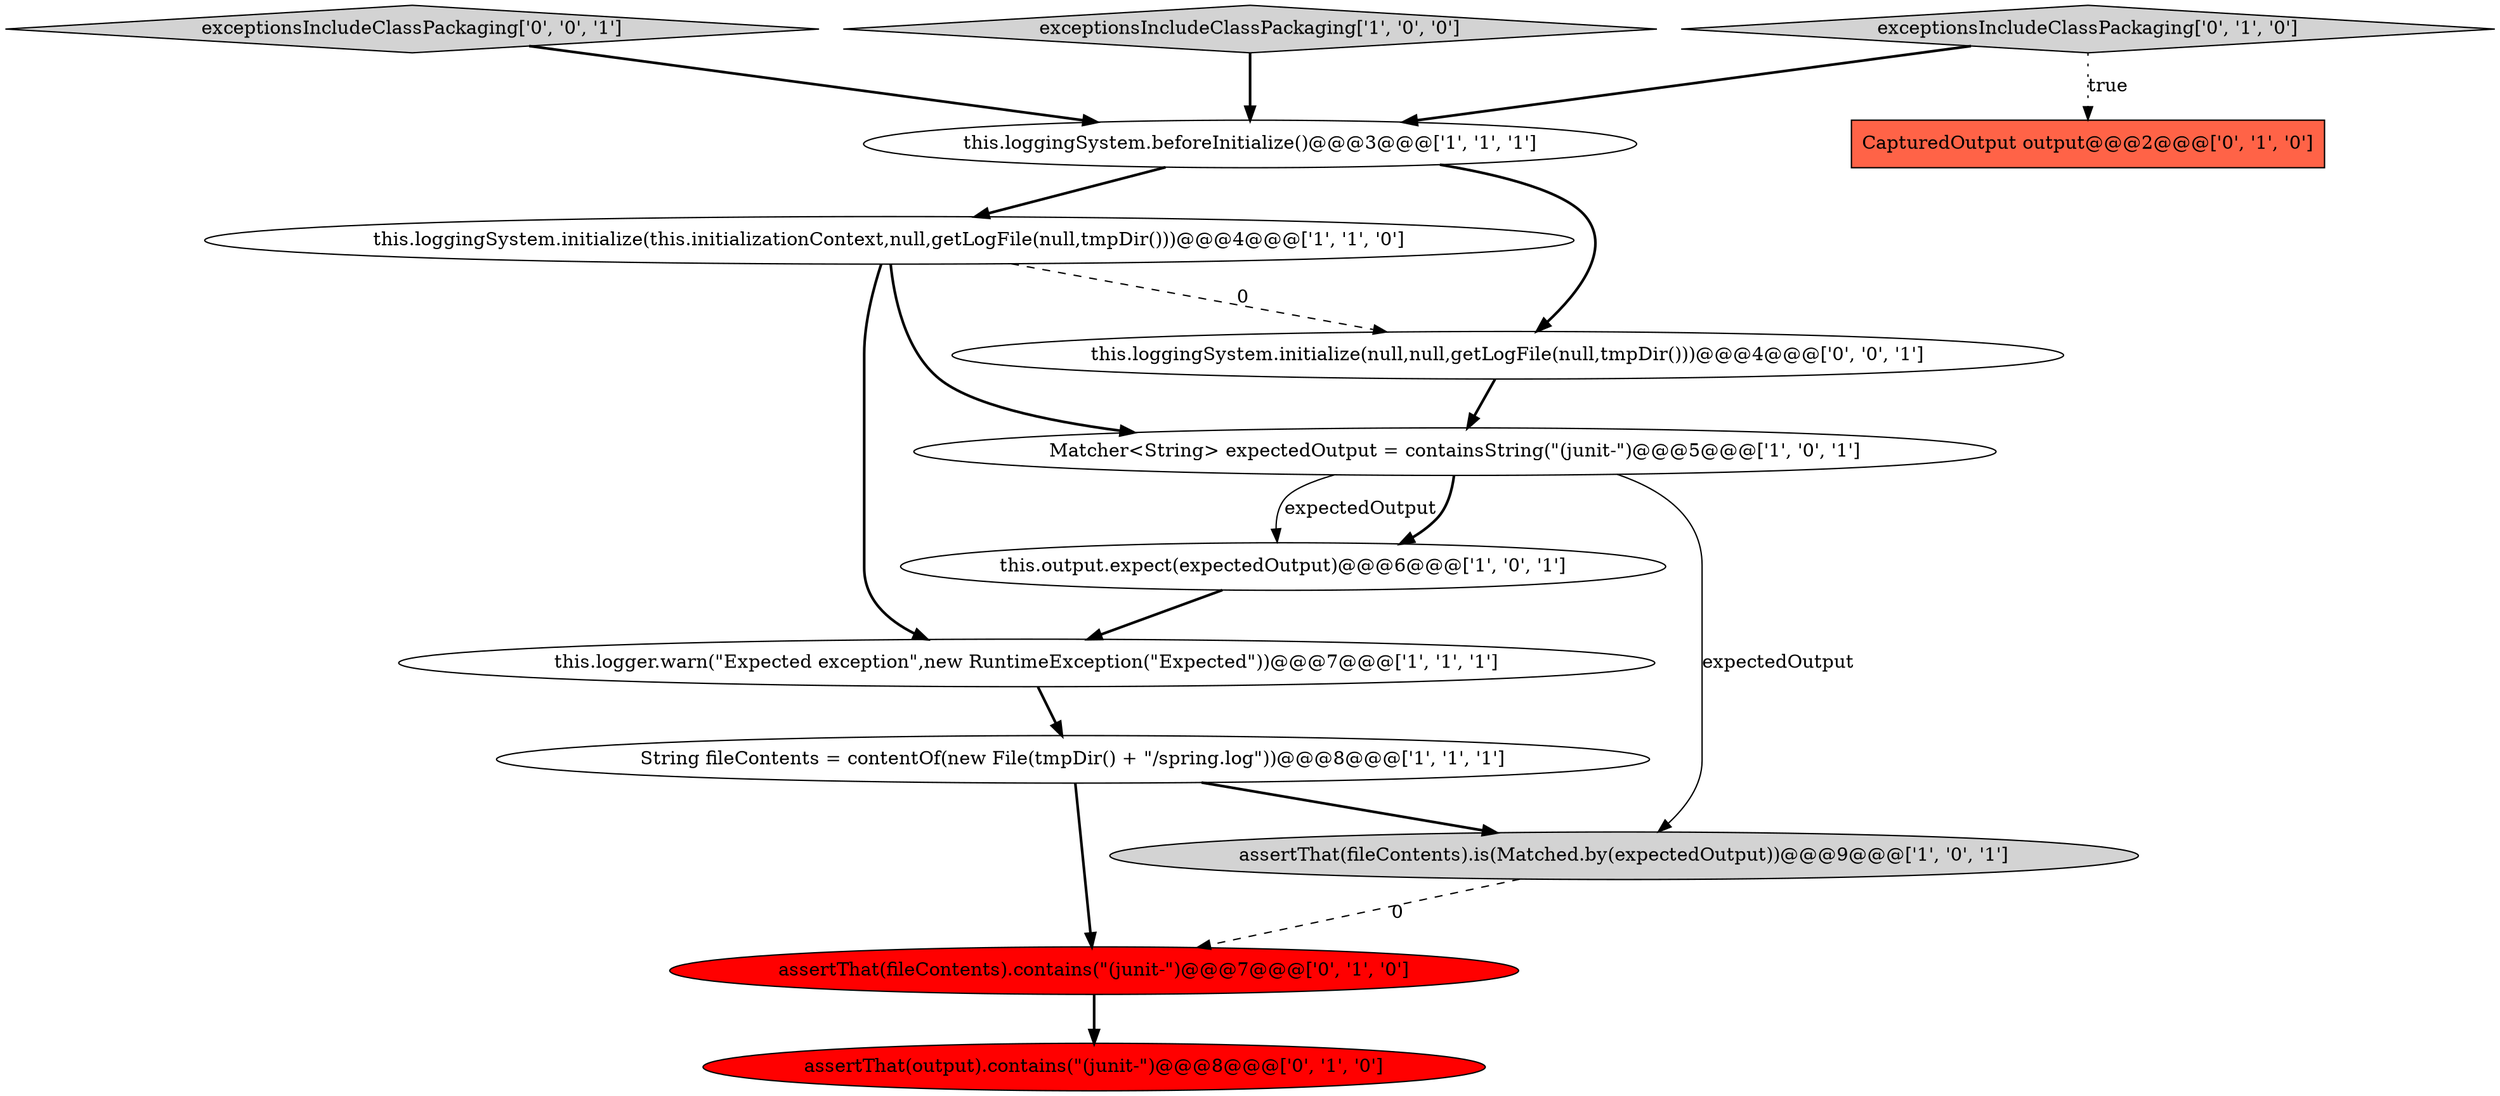 digraph {
0 [style = filled, label = "this.loggingSystem.initialize(this.initializationContext,null,getLogFile(null,tmpDir()))@@@4@@@['1', '1', '0']", fillcolor = white, shape = ellipse image = "AAA0AAABBB1BBB"];
10 [style = filled, label = "assertThat(fileContents).contains(\"(junit-\")@@@7@@@['0', '1', '0']", fillcolor = red, shape = ellipse image = "AAA1AAABBB2BBB"];
12 [style = filled, label = "this.loggingSystem.initialize(null,null,getLogFile(null,tmpDir()))@@@4@@@['0', '0', '1']", fillcolor = white, shape = ellipse image = "AAA0AAABBB3BBB"];
1 [style = filled, label = "String fileContents = contentOf(new File(tmpDir() + \"/spring.log\"))@@@8@@@['1', '1', '1']", fillcolor = white, shape = ellipse image = "AAA0AAABBB1BBB"];
13 [style = filled, label = "exceptionsIncludeClassPackaging['0', '0', '1']", fillcolor = lightgray, shape = diamond image = "AAA0AAABBB3BBB"];
6 [style = filled, label = "this.loggingSystem.beforeInitialize()@@@3@@@['1', '1', '1']", fillcolor = white, shape = ellipse image = "AAA0AAABBB1BBB"];
4 [style = filled, label = "exceptionsIncludeClassPackaging['1', '0', '0']", fillcolor = lightgray, shape = diamond image = "AAA0AAABBB1BBB"];
8 [style = filled, label = "CapturedOutput output@@@2@@@['0', '1', '0']", fillcolor = tomato, shape = box image = "AAA1AAABBB2BBB"];
2 [style = filled, label = "this.logger.warn(\"Expected exception\",new RuntimeException(\"Expected\"))@@@7@@@['1', '1', '1']", fillcolor = white, shape = ellipse image = "AAA0AAABBB1BBB"];
11 [style = filled, label = "exceptionsIncludeClassPackaging['0', '1', '0']", fillcolor = lightgray, shape = diamond image = "AAA0AAABBB2BBB"];
7 [style = filled, label = "this.output.expect(expectedOutput)@@@6@@@['1', '0', '1']", fillcolor = white, shape = ellipse image = "AAA0AAABBB1BBB"];
3 [style = filled, label = "Matcher<String> expectedOutput = containsString(\"(junit-\")@@@5@@@['1', '0', '1']", fillcolor = white, shape = ellipse image = "AAA0AAABBB1BBB"];
9 [style = filled, label = "assertThat(output).contains(\"(junit-\")@@@8@@@['0', '1', '0']", fillcolor = red, shape = ellipse image = "AAA1AAABBB2BBB"];
5 [style = filled, label = "assertThat(fileContents).is(Matched.by(expectedOutput))@@@9@@@['1', '0', '1']", fillcolor = lightgray, shape = ellipse image = "AAA0AAABBB1BBB"];
1->5 [style = bold, label=""];
0->3 [style = bold, label=""];
11->8 [style = dotted, label="true"];
10->9 [style = bold, label=""];
12->3 [style = bold, label=""];
6->0 [style = bold, label=""];
13->6 [style = bold, label=""];
3->7 [style = solid, label="expectedOutput"];
3->5 [style = solid, label="expectedOutput"];
5->10 [style = dashed, label="0"];
3->7 [style = bold, label=""];
1->10 [style = bold, label=""];
0->12 [style = dashed, label="0"];
4->6 [style = bold, label=""];
7->2 [style = bold, label=""];
2->1 [style = bold, label=""];
11->6 [style = bold, label=""];
0->2 [style = bold, label=""];
6->12 [style = bold, label=""];
}
